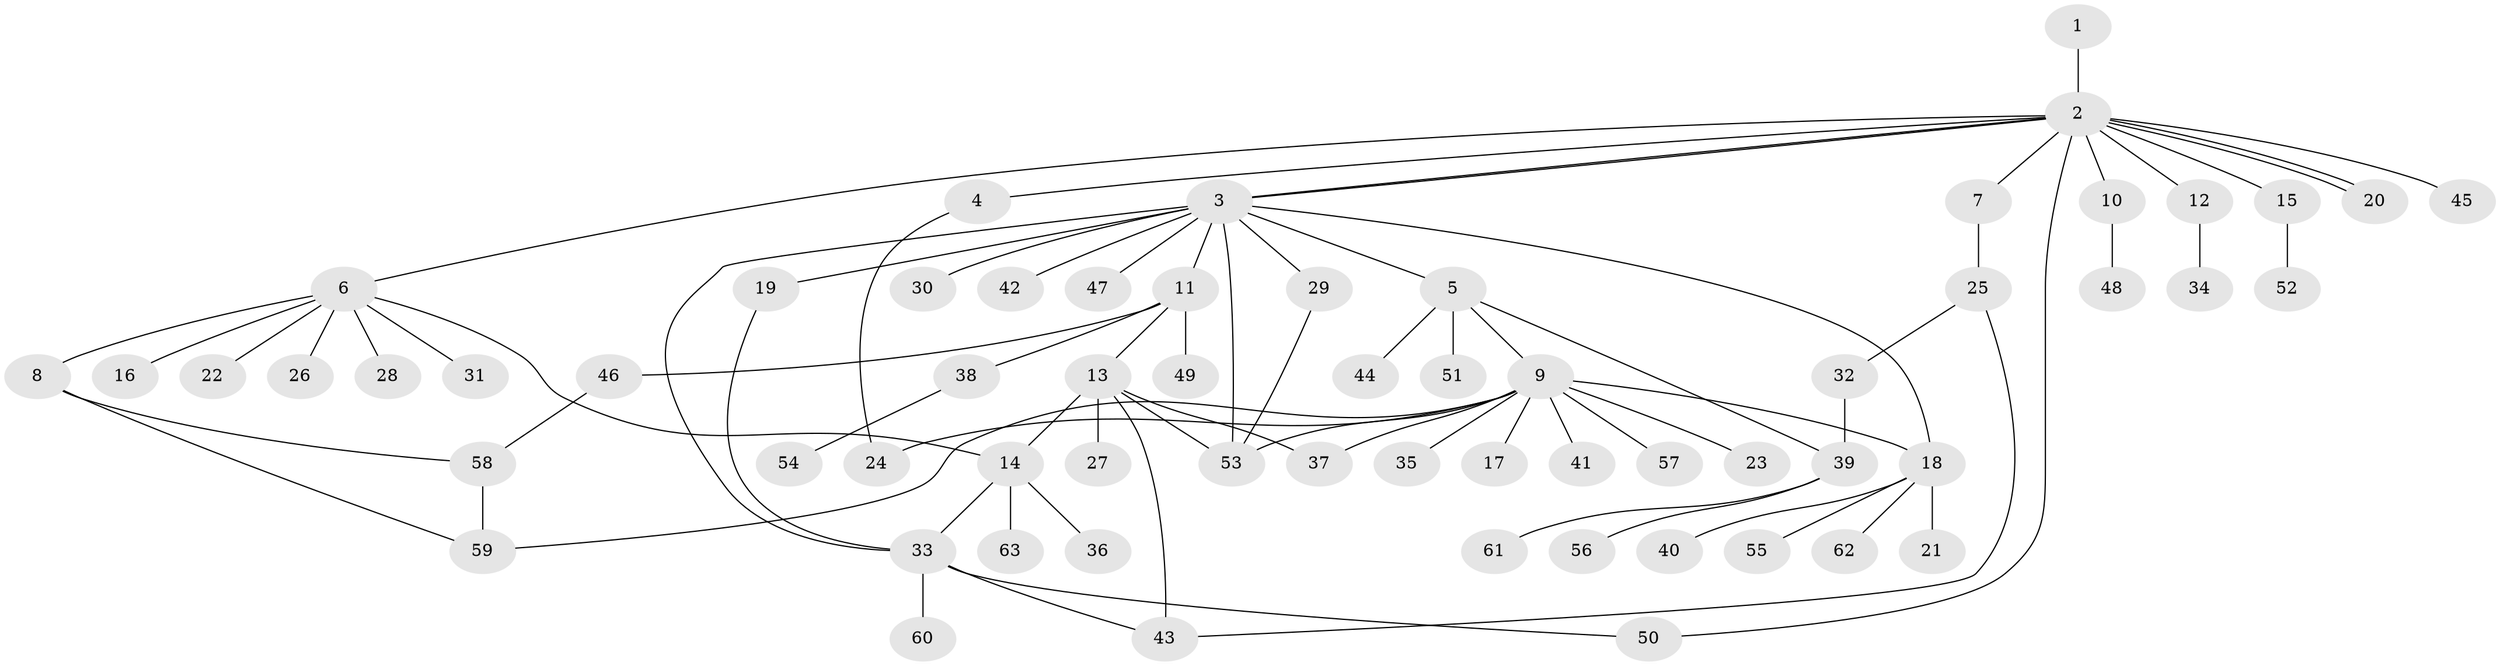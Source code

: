 // Generated by graph-tools (version 1.1) at 2025/14/03/09/25 04:14:38]
// undirected, 63 vertices, 80 edges
graph export_dot {
graph [start="1"]
  node [color=gray90,style=filled];
  1;
  2;
  3;
  4;
  5;
  6;
  7;
  8;
  9;
  10;
  11;
  12;
  13;
  14;
  15;
  16;
  17;
  18;
  19;
  20;
  21;
  22;
  23;
  24;
  25;
  26;
  27;
  28;
  29;
  30;
  31;
  32;
  33;
  34;
  35;
  36;
  37;
  38;
  39;
  40;
  41;
  42;
  43;
  44;
  45;
  46;
  47;
  48;
  49;
  50;
  51;
  52;
  53;
  54;
  55;
  56;
  57;
  58;
  59;
  60;
  61;
  62;
  63;
  1 -- 2;
  2 -- 3;
  2 -- 3;
  2 -- 4;
  2 -- 6;
  2 -- 7;
  2 -- 10;
  2 -- 12;
  2 -- 15;
  2 -- 20;
  2 -- 20;
  2 -- 45;
  2 -- 50;
  3 -- 5;
  3 -- 11;
  3 -- 18;
  3 -- 19;
  3 -- 29;
  3 -- 30;
  3 -- 33;
  3 -- 42;
  3 -- 47;
  3 -- 53;
  4 -- 24;
  5 -- 9;
  5 -- 39;
  5 -- 44;
  5 -- 51;
  6 -- 8;
  6 -- 14;
  6 -- 16;
  6 -- 22;
  6 -- 26;
  6 -- 28;
  6 -- 31;
  7 -- 25;
  8 -- 58;
  8 -- 59;
  9 -- 17;
  9 -- 18;
  9 -- 23;
  9 -- 24;
  9 -- 35;
  9 -- 37;
  9 -- 41;
  9 -- 53;
  9 -- 57;
  9 -- 59;
  10 -- 48;
  11 -- 13;
  11 -- 38;
  11 -- 46;
  11 -- 49;
  12 -- 34;
  13 -- 14;
  13 -- 27;
  13 -- 37;
  13 -- 43;
  13 -- 53;
  14 -- 33;
  14 -- 36;
  14 -- 63;
  15 -- 52;
  18 -- 21;
  18 -- 40;
  18 -- 55;
  18 -- 62;
  19 -- 33;
  25 -- 32;
  25 -- 43;
  29 -- 53;
  32 -- 39;
  33 -- 43;
  33 -- 50;
  33 -- 60;
  38 -- 54;
  39 -- 56;
  39 -- 61;
  46 -- 58;
  58 -- 59;
}
